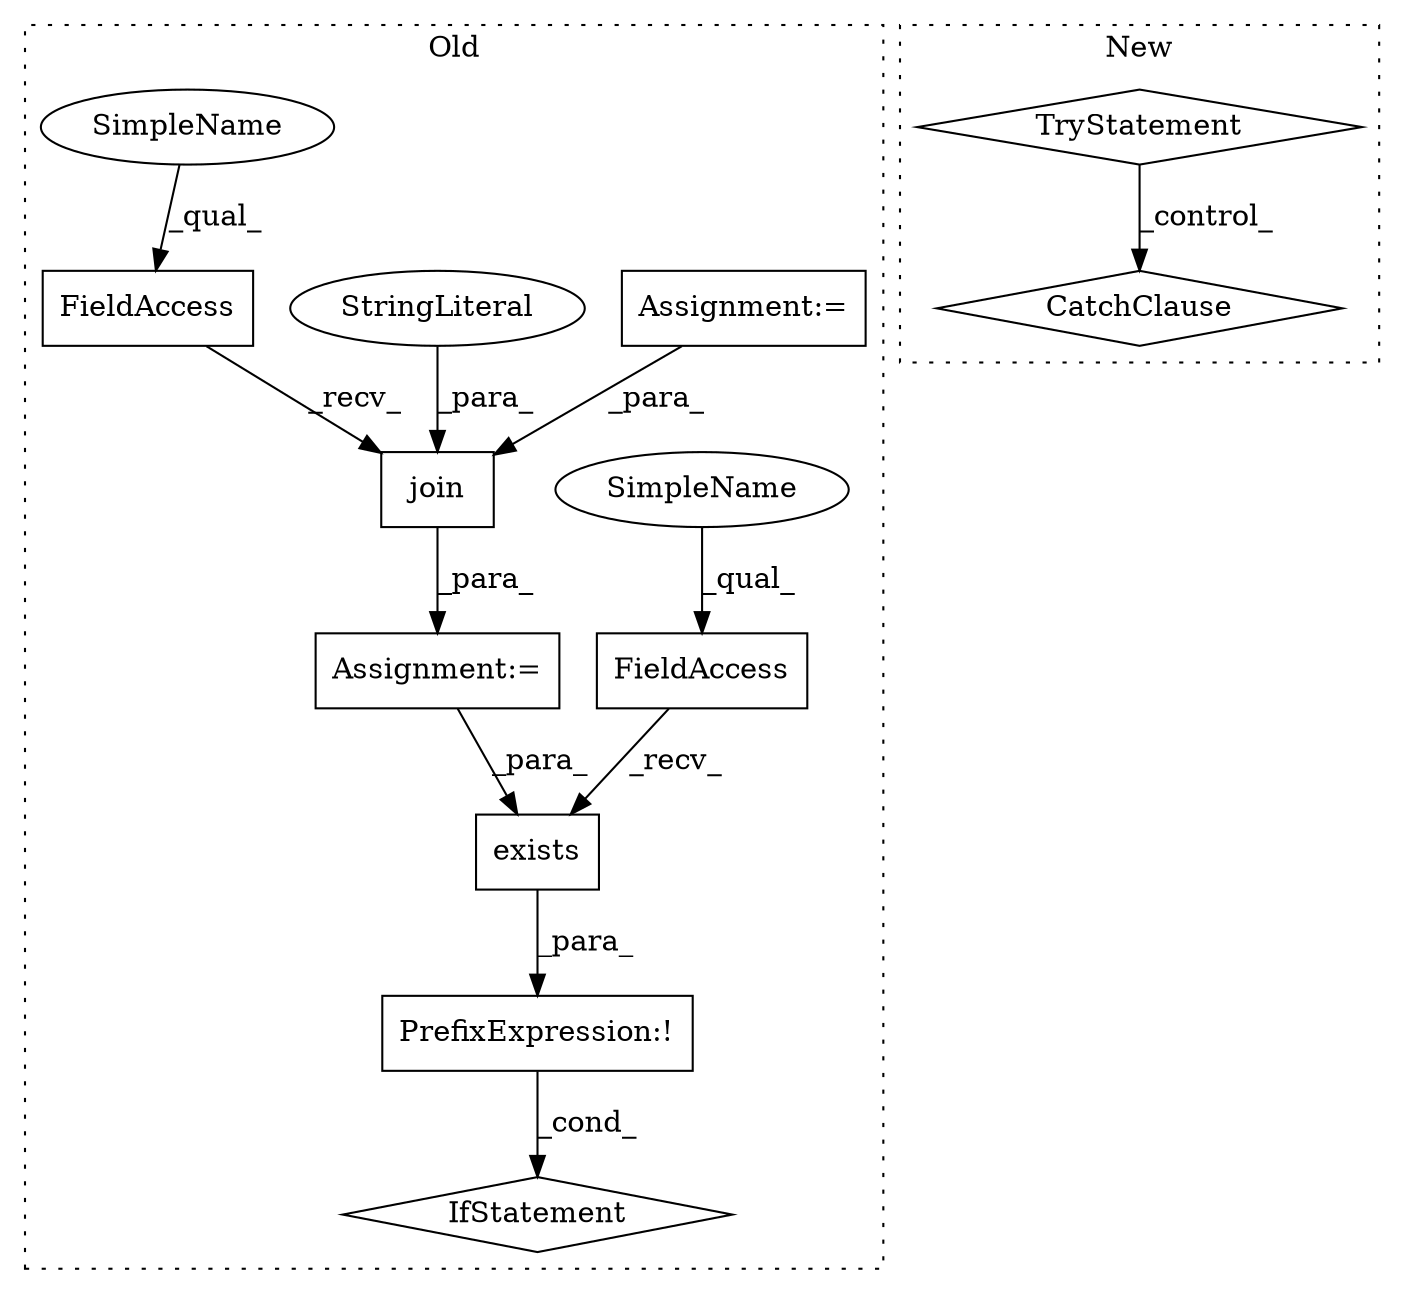 digraph G {
subgraph cluster0 {
1 [label="exists" a="32" s="35508,35520" l="7,1" shape="box"];
4 [label="IfStatement" a="25" s="35495,35521" l="4,2" shape="diamond"];
5 [label="FieldAccess" a="22" s="35500" l="7" shape="box"];
6 [label="PrefixExpression:!" a="38" s="35499" l="1" shape="box"];
7 [label="FieldAccess" a="22" s="35427" l="7" shape="box"];
8 [label="Assignment:=" a="7" s="35197" l="10" shape="box"];
9 [label="join" a="32" s="35435,35486" l="5,1" shape="box"];
10 [label="StringLiteral" a="45" s="35472" l="8" shape="ellipse"];
11 [label="Assignment:=" a="7" s="35426" l="1" shape="box"];
12 [label="SimpleName" a="42" s="35500" l="2" shape="ellipse"];
13 [label="SimpleName" a="42" s="35427" l="2" shape="ellipse"];
label = "Old";
style="dotted";
}
subgraph cluster1 {
2 [label="CatchClause" a="12" s="35228,35260" l="13,2" shape="diamond"];
3 [label="TryStatement" a="54" s="35170" l="4" shape="diamond"];
label = "New";
style="dotted";
}
1 -> 6 [label="_para_"];
3 -> 2 [label="_control_"];
5 -> 1 [label="_recv_"];
6 -> 4 [label="_cond_"];
7 -> 9 [label="_recv_"];
8 -> 9 [label="_para_"];
9 -> 11 [label="_para_"];
10 -> 9 [label="_para_"];
11 -> 1 [label="_para_"];
12 -> 5 [label="_qual_"];
13 -> 7 [label="_qual_"];
}